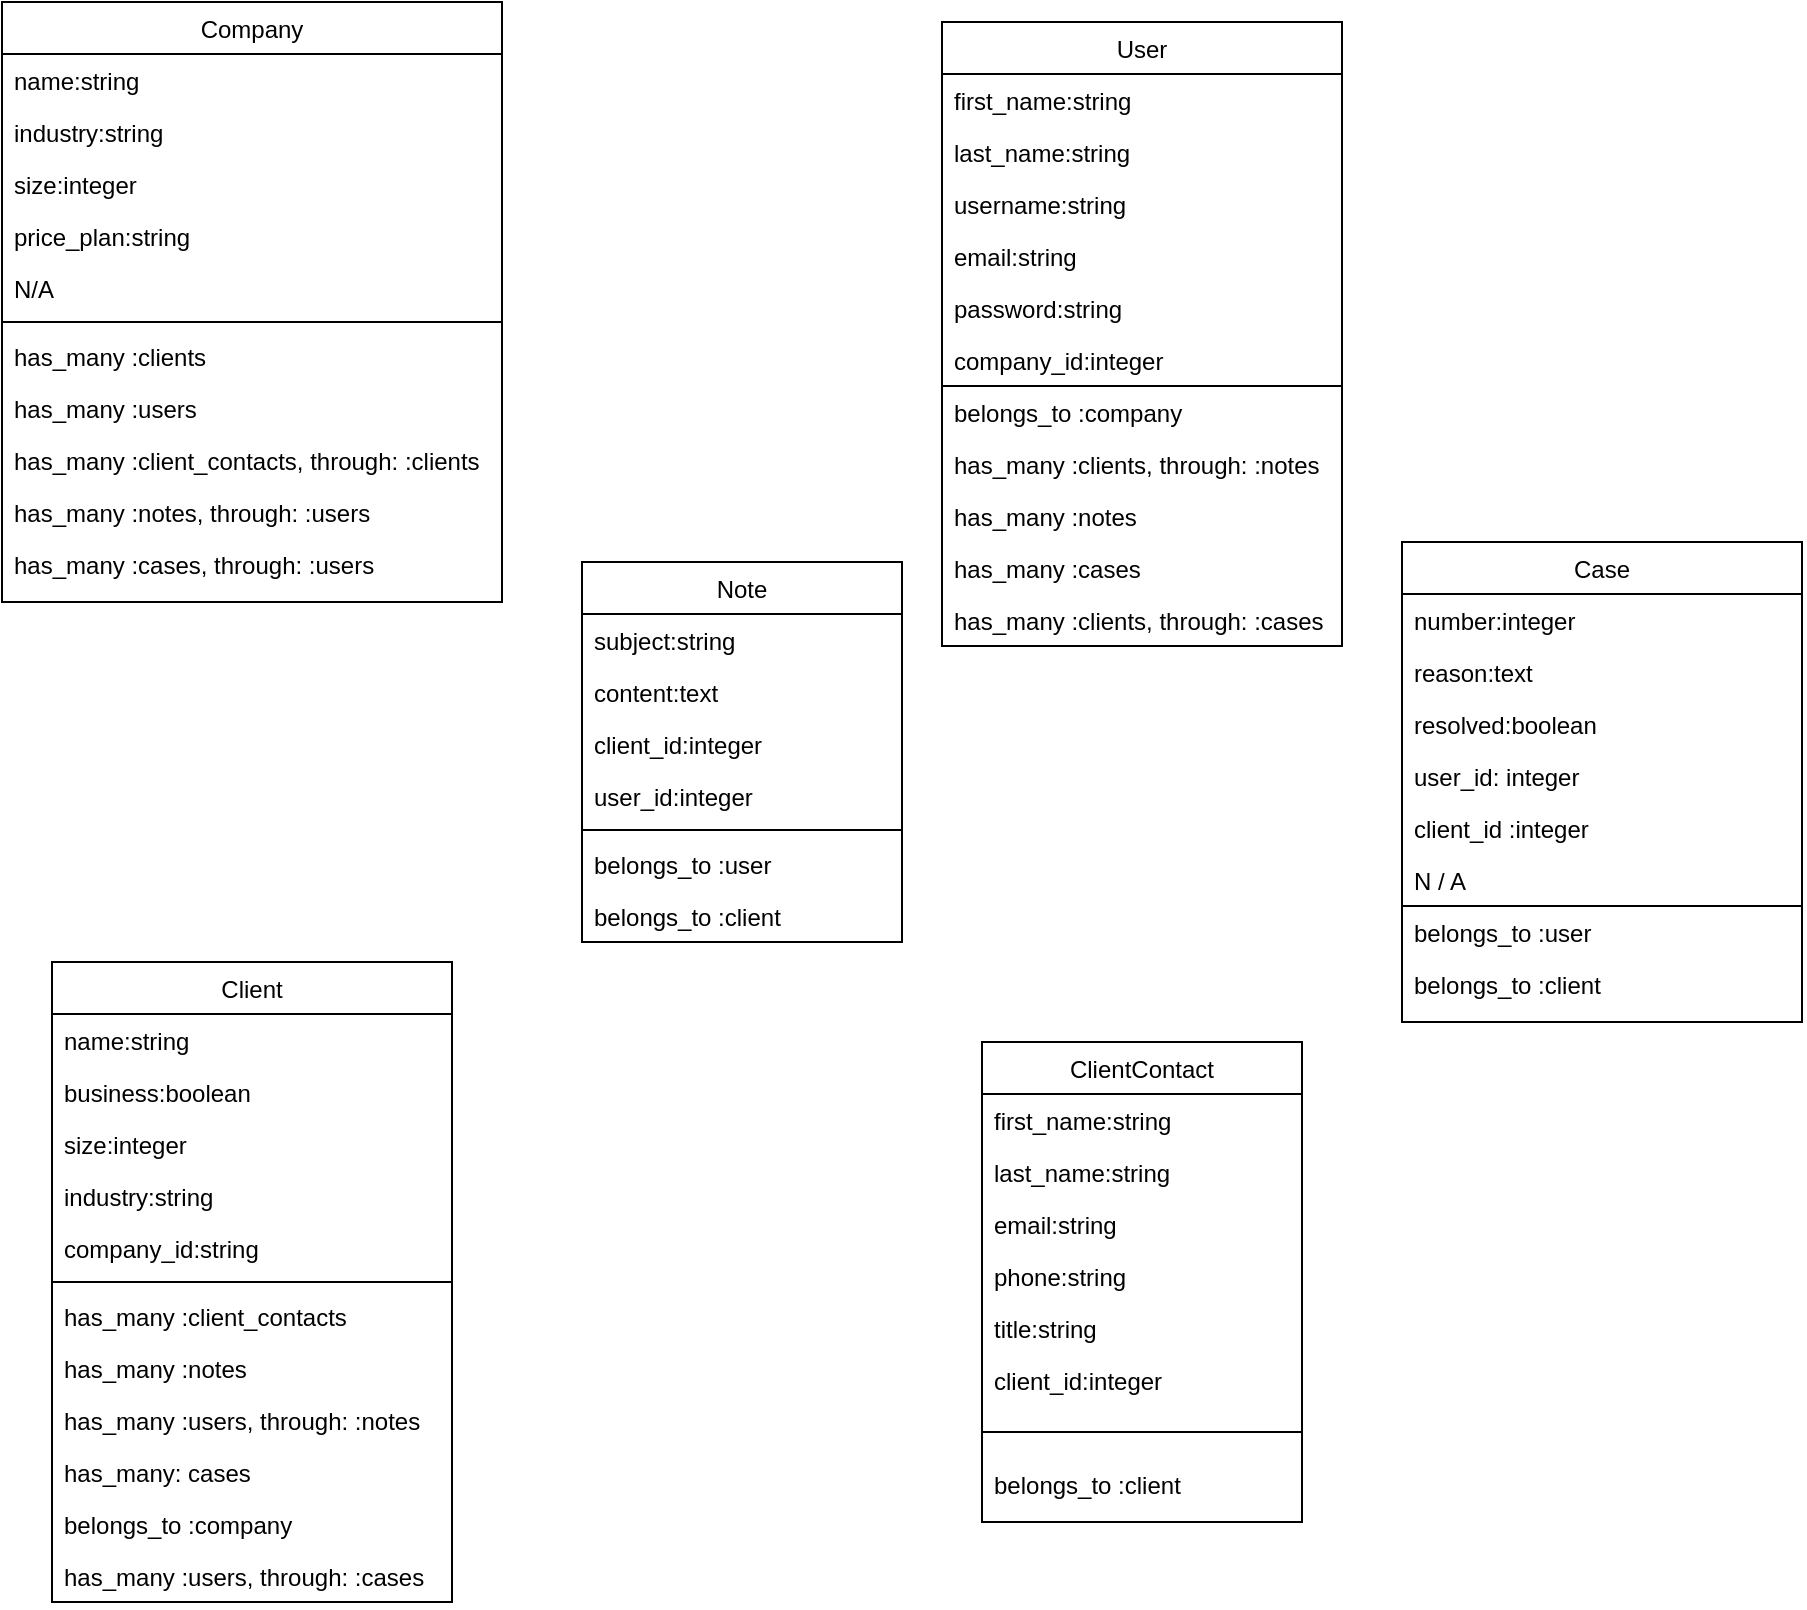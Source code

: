 <mxfile version="14.2.4" type="embed">
    <diagram id="C5RBs43oDa-KdzZeNtuy" name="Page-1">
        <mxGraphModel dx="626" dy="394" grid="1" gridSize="10" guides="1" tooltips="1" connect="1" arrows="1" fold="1" page="1" pageScale="1" pageWidth="827" pageHeight="1169" math="0" shadow="0">
            <root>
                <mxCell id="WIyWlLk6GJQsqaUBKTNV-0"/>
                <mxCell id="WIyWlLk6GJQsqaUBKTNV-1" parent="WIyWlLk6GJQsqaUBKTNV-0"/>
                <mxCell id="zkfFHV4jXpPFQw0GAbJ--17" value="Company" style="swimlane;fontStyle=0;align=center;verticalAlign=top;childLayout=stackLayout;horizontal=1;startSize=26;horizontalStack=0;resizeParent=1;resizeLast=0;collapsible=1;marginBottom=0;rounded=0;shadow=0;strokeWidth=1;" parent="WIyWlLk6GJQsqaUBKTNV-1" vertex="1">
                    <mxGeometry x="50" y="80" width="250" height="300" as="geometry">
                        <mxRectangle x="550" y="140" width="160" height="26" as="alternateBounds"/>
                    </mxGeometry>
                </mxCell>
                <mxCell id="zkfFHV4jXpPFQw0GAbJ--18" value="name:string" style="text;align=left;verticalAlign=top;spacingLeft=4;spacingRight=4;overflow=hidden;rotatable=0;points=[[0,0.5],[1,0.5]];portConstraint=eastwest;" parent="zkfFHV4jXpPFQw0GAbJ--17" vertex="1">
                    <mxGeometry y="26" width="250" height="26" as="geometry"/>
                </mxCell>
                <mxCell id="zkfFHV4jXpPFQw0GAbJ--19" value="industry:string" style="text;align=left;verticalAlign=top;spacingLeft=4;spacingRight=4;overflow=hidden;rotatable=0;points=[[0,0.5],[1,0.5]];portConstraint=eastwest;rounded=0;shadow=0;html=0;" parent="zkfFHV4jXpPFQw0GAbJ--17" vertex="1">
                    <mxGeometry y="52" width="250" height="26" as="geometry"/>
                </mxCell>
                <mxCell id="zkfFHV4jXpPFQw0GAbJ--20" value="size:integer" style="text;align=left;verticalAlign=top;spacingLeft=4;spacingRight=4;overflow=hidden;rotatable=0;points=[[0,0.5],[1,0.5]];portConstraint=eastwest;rounded=0;shadow=0;html=0;" parent="zkfFHV4jXpPFQw0GAbJ--17" vertex="1">
                    <mxGeometry y="78" width="250" height="26" as="geometry"/>
                </mxCell>
                <mxCell id="zkfFHV4jXpPFQw0GAbJ--21" value="price_plan:string" style="text;align=left;verticalAlign=top;spacingLeft=4;spacingRight=4;overflow=hidden;rotatable=0;points=[[0,0.5],[1,0.5]];portConstraint=eastwest;rounded=0;shadow=0;html=0;" parent="zkfFHV4jXpPFQw0GAbJ--17" vertex="1">
                    <mxGeometry y="104" width="250" height="26" as="geometry"/>
                </mxCell>
                <mxCell id="zkfFHV4jXpPFQw0GAbJ--22" value="N/A" style="text;align=left;verticalAlign=top;spacingLeft=4;spacingRight=4;overflow=hidden;rotatable=0;points=[[0,0.5],[1,0.5]];portConstraint=eastwest;rounded=0;shadow=0;html=0;" parent="zkfFHV4jXpPFQw0GAbJ--17" vertex="1">
                    <mxGeometry y="130" width="250" height="26" as="geometry"/>
                </mxCell>
                <mxCell id="zkfFHV4jXpPFQw0GAbJ--23" value="" style="line;html=1;strokeWidth=1;align=left;verticalAlign=middle;spacingTop=-1;spacingLeft=3;spacingRight=3;rotatable=0;labelPosition=right;points=[];portConstraint=eastwest;" parent="zkfFHV4jXpPFQw0GAbJ--17" vertex="1">
                    <mxGeometry y="156" width="250" height="8" as="geometry"/>
                </mxCell>
                <mxCell id="zkfFHV4jXpPFQw0GAbJ--24" value="has_many :clients" style="text;align=left;verticalAlign=top;spacingLeft=4;spacingRight=4;overflow=hidden;rotatable=0;points=[[0,0.5],[1,0.5]];portConstraint=eastwest;" parent="zkfFHV4jXpPFQw0GAbJ--17" vertex="1">
                    <mxGeometry y="164" width="250" height="26" as="geometry"/>
                </mxCell>
                <mxCell id="zkfFHV4jXpPFQw0GAbJ--25" value="has_many :users" style="text;align=left;verticalAlign=top;spacingLeft=4;spacingRight=4;overflow=hidden;rotatable=0;points=[[0,0.5],[1,0.5]];portConstraint=eastwest;" parent="zkfFHV4jXpPFQw0GAbJ--17" vertex="1">
                    <mxGeometry y="190" width="250" height="26" as="geometry"/>
                </mxCell>
                <mxCell id="XPWcIXW-0QcyoB0m13ON-38" value="has_many :client_contacts, through: :clients" style="text;align=left;verticalAlign=top;spacingLeft=4;spacingRight=4;overflow=hidden;rotatable=0;points=[[0,0.5],[1,0.5]];portConstraint=eastwest;" parent="zkfFHV4jXpPFQw0GAbJ--17" vertex="1">
                    <mxGeometry y="216" width="250" height="26" as="geometry"/>
                </mxCell>
                <mxCell id="XPWcIXW-0QcyoB0m13ON-39" value="has_many :notes, through: :users" style="text;align=left;verticalAlign=top;spacingLeft=4;spacingRight=4;overflow=hidden;rotatable=0;points=[[0,0.5],[1,0.5]];portConstraint=eastwest;" parent="zkfFHV4jXpPFQw0GAbJ--17" vertex="1">
                    <mxGeometry y="242" width="250" height="26" as="geometry"/>
                </mxCell>
                <mxCell id="13" value="has_many :cases, through: :users" style="text;align=left;verticalAlign=top;spacingLeft=4;spacingRight=4;overflow=hidden;rotatable=0;points=[[0,0.5],[1,0.5]];portConstraint=eastwest;" vertex="1" parent="zkfFHV4jXpPFQw0GAbJ--17">
                    <mxGeometry y="268" width="250" height="26" as="geometry"/>
                </mxCell>
                <mxCell id="XPWcIXW-0QcyoB0m13ON-2" value="Note" style="swimlane;fontStyle=0;align=center;verticalAlign=top;childLayout=stackLayout;horizontal=1;startSize=26;horizontalStack=0;resizeParent=1;resizeLast=0;collapsible=1;marginBottom=0;rounded=0;shadow=0;strokeWidth=1;" parent="WIyWlLk6GJQsqaUBKTNV-1" vertex="1">
                    <mxGeometry x="340" y="360" width="160" height="190" as="geometry">
                        <mxRectangle x="550" y="140" width="160" height="26" as="alternateBounds"/>
                    </mxGeometry>
                </mxCell>
                <mxCell id="XPWcIXW-0QcyoB0m13ON-3" value="subject:string" style="text;align=left;verticalAlign=top;spacingLeft=4;spacingRight=4;overflow=hidden;rotatable=0;points=[[0,0.5],[1,0.5]];portConstraint=eastwest;" parent="XPWcIXW-0QcyoB0m13ON-2" vertex="1">
                    <mxGeometry y="26" width="160" height="26" as="geometry"/>
                </mxCell>
                <mxCell id="XPWcIXW-0QcyoB0m13ON-4" value="content:text" style="text;align=left;verticalAlign=top;spacingLeft=4;spacingRight=4;overflow=hidden;rotatable=0;points=[[0,0.5],[1,0.5]];portConstraint=eastwest;rounded=0;shadow=0;html=0;" parent="XPWcIXW-0QcyoB0m13ON-2" vertex="1">
                    <mxGeometry y="52" width="160" height="26" as="geometry"/>
                </mxCell>
                <mxCell id="XPWcIXW-0QcyoB0m13ON-5" value="client_id:integer" style="text;align=left;verticalAlign=top;spacingLeft=4;spacingRight=4;overflow=hidden;rotatable=0;points=[[0,0.5],[1,0.5]];portConstraint=eastwest;rounded=0;shadow=0;html=0;" parent="XPWcIXW-0QcyoB0m13ON-2" vertex="1">
                    <mxGeometry y="78" width="160" height="26" as="geometry"/>
                </mxCell>
                <mxCell id="XPWcIXW-0QcyoB0m13ON-6" value="user_id:integer" style="text;align=left;verticalAlign=top;spacingLeft=4;spacingRight=4;overflow=hidden;rotatable=0;points=[[0,0.5],[1,0.5]];portConstraint=eastwest;rounded=0;shadow=0;html=0;" parent="XPWcIXW-0QcyoB0m13ON-2" vertex="1">
                    <mxGeometry y="104" width="160" height="26" as="geometry"/>
                </mxCell>
                <mxCell id="XPWcIXW-0QcyoB0m13ON-8" value="" style="line;html=1;strokeWidth=1;align=left;verticalAlign=middle;spacingTop=-1;spacingLeft=3;spacingRight=3;rotatable=0;labelPosition=right;points=[];portConstraint=eastwest;" parent="XPWcIXW-0QcyoB0m13ON-2" vertex="1">
                    <mxGeometry y="130" width="160" height="8" as="geometry"/>
                </mxCell>
                <mxCell id="XPWcIXW-0QcyoB0m13ON-9" value="belongs_to :user" style="text;align=left;verticalAlign=top;spacingLeft=4;spacingRight=4;overflow=hidden;rotatable=0;points=[[0,0.5],[1,0.5]];portConstraint=eastwest;" parent="XPWcIXW-0QcyoB0m13ON-2" vertex="1">
                    <mxGeometry y="138" width="160" height="26" as="geometry"/>
                </mxCell>
                <mxCell id="XPWcIXW-0QcyoB0m13ON-10" value="belongs_to :client" style="text;align=left;verticalAlign=top;spacingLeft=4;spacingRight=4;overflow=hidden;rotatable=0;points=[[0,0.5],[1,0.5]];portConstraint=eastwest;" parent="XPWcIXW-0QcyoB0m13ON-2" vertex="1">
                    <mxGeometry y="164" width="160" height="26" as="geometry"/>
                </mxCell>
                <mxCell id="XPWcIXW-0QcyoB0m13ON-11" value="User" style="swimlane;fontStyle=0;align=center;verticalAlign=top;childLayout=stackLayout;horizontal=1;startSize=26;horizontalStack=0;resizeParent=1;resizeLast=0;collapsible=1;marginBottom=0;rounded=0;shadow=0;strokeWidth=1;" parent="WIyWlLk6GJQsqaUBKTNV-1" vertex="1">
                    <mxGeometry x="520" y="90" width="200" height="312" as="geometry">
                        <mxRectangle x="550" y="140" width="160" height="26" as="alternateBounds"/>
                    </mxGeometry>
                </mxCell>
                <mxCell id="XPWcIXW-0QcyoB0m13ON-12" value="first_name:string" style="text;align=left;verticalAlign=top;spacingLeft=4;spacingRight=4;overflow=hidden;rotatable=0;points=[[0,0.5],[1,0.5]];portConstraint=eastwest;" parent="XPWcIXW-0QcyoB0m13ON-11" vertex="1">
                    <mxGeometry y="26" width="200" height="26" as="geometry"/>
                </mxCell>
                <mxCell id="XPWcIXW-0QcyoB0m13ON-13" value="last_name:string" style="text;align=left;verticalAlign=top;spacingLeft=4;spacingRight=4;overflow=hidden;rotatable=0;points=[[0,0.5],[1,0.5]];portConstraint=eastwest;rounded=0;shadow=0;html=0;" parent="XPWcIXW-0QcyoB0m13ON-11" vertex="1">
                    <mxGeometry y="52" width="200" height="26" as="geometry"/>
                </mxCell>
                <mxCell id="XPWcIXW-0QcyoB0m13ON-14" value="username:string" style="text;align=left;verticalAlign=top;spacingLeft=4;spacingRight=4;overflow=hidden;rotatable=0;points=[[0,0.5],[1,0.5]];portConstraint=eastwest;rounded=0;shadow=0;html=0;" parent="XPWcIXW-0QcyoB0m13ON-11" vertex="1">
                    <mxGeometry y="78" width="200" height="26" as="geometry"/>
                </mxCell>
                <mxCell id="XPWcIXW-0QcyoB0m13ON-15" value="email:string" style="text;align=left;verticalAlign=top;spacingLeft=4;spacingRight=4;overflow=hidden;rotatable=0;points=[[0,0.5],[1,0.5]];portConstraint=eastwest;rounded=0;shadow=0;html=0;" parent="XPWcIXW-0QcyoB0m13ON-11" vertex="1">
                    <mxGeometry y="104" width="200" height="26" as="geometry"/>
                </mxCell>
                <mxCell id="XPWcIXW-0QcyoB0m13ON-16" value="password:string" style="text;align=left;verticalAlign=top;spacingLeft=4;spacingRight=4;overflow=hidden;rotatable=0;points=[[0,0.5],[1,0.5]];portConstraint=eastwest;rounded=0;shadow=0;html=0;" parent="XPWcIXW-0QcyoB0m13ON-11" vertex="1">
                    <mxGeometry y="130" width="200" height="26" as="geometry"/>
                </mxCell>
                <mxCell id="XPWcIXW-0QcyoB0m13ON-45" value="company_id:integer" style="text;align=left;verticalAlign=top;spacingLeft=4;spacingRight=4;overflow=hidden;rotatable=0;points=[[0,0.5],[1,0.5]];portConstraint=eastwest;rounded=0;shadow=0;html=0;" parent="XPWcIXW-0QcyoB0m13ON-11" vertex="1">
                    <mxGeometry y="156" width="200" height="26" as="geometry"/>
                </mxCell>
                <mxCell id="XPWcIXW-0QcyoB0m13ON-46" value="" style="endArrow=none;html=1;" parent="XPWcIXW-0QcyoB0m13ON-11" edge="1">
                    <mxGeometry width="50" height="50" relative="1" as="geometry">
                        <mxPoint y="182" as="sourcePoint"/>
                        <mxPoint x="200" y="182" as="targetPoint"/>
                    </mxGeometry>
                </mxCell>
                <mxCell id="XPWcIXW-0QcyoB0m13ON-52" value="belongs_to :company" style="text;align=left;verticalAlign=top;spacingLeft=4;spacingRight=4;overflow=hidden;rotatable=0;points=[[0,0.5],[1,0.5]];portConstraint=eastwest;" parent="XPWcIXW-0QcyoB0m13ON-11" vertex="1">
                    <mxGeometry y="182" width="200" height="26" as="geometry"/>
                </mxCell>
                <mxCell id="XPWcIXW-0QcyoB0m13ON-51" value="has_many :clients, through: :notes" style="text;align=left;verticalAlign=top;spacingLeft=4;spacingRight=4;overflow=hidden;rotatable=0;points=[[0,0.5],[1,0.5]];portConstraint=eastwest;" parent="XPWcIXW-0QcyoB0m13ON-11" vertex="1">
                    <mxGeometry y="208" width="200" height="26" as="geometry"/>
                </mxCell>
                <mxCell id="XPWcIXW-0QcyoB0m13ON-50" value="has_many :notes" style="text;align=left;verticalAlign=top;spacingLeft=4;spacingRight=4;overflow=hidden;rotatable=0;points=[[0,0.5],[1,0.5]];portConstraint=eastwest;" parent="XPWcIXW-0QcyoB0m13ON-11" vertex="1">
                    <mxGeometry y="234" width="200" height="26" as="geometry"/>
                </mxCell>
                <mxCell id="11" value="has_many :cases" style="text;align=left;verticalAlign=top;spacingLeft=4;spacingRight=4;overflow=hidden;rotatable=0;points=[[0,0.5],[1,0.5]];portConstraint=eastwest;" vertex="1" parent="XPWcIXW-0QcyoB0m13ON-11">
                    <mxGeometry y="260" width="200" height="26" as="geometry"/>
                </mxCell>
                <mxCell id="14" value="has_many :clients, through: :cases" style="text;align=left;verticalAlign=top;spacingLeft=4;spacingRight=4;overflow=hidden;rotatable=0;points=[[0,0.5],[1,0.5]];portConstraint=eastwest;" vertex="1" parent="XPWcIXW-0QcyoB0m13ON-11">
                    <mxGeometry y="286" width="200" height="26" as="geometry"/>
                </mxCell>
                <mxCell id="XPWcIXW-0QcyoB0m13ON-20" value="Client" style="swimlane;fontStyle=0;align=center;verticalAlign=top;childLayout=stackLayout;horizontal=1;startSize=26;horizontalStack=0;resizeParent=1;resizeLast=0;collapsible=1;marginBottom=0;rounded=0;shadow=0;strokeWidth=1;" parent="WIyWlLk6GJQsqaUBKTNV-1" vertex="1">
                    <mxGeometry x="75" y="560" width="200" height="320" as="geometry">
                        <mxRectangle x="550" y="140" width="160" height="26" as="alternateBounds"/>
                    </mxGeometry>
                </mxCell>
                <mxCell id="XPWcIXW-0QcyoB0m13ON-21" value="name:string" style="text;align=left;verticalAlign=top;spacingLeft=4;spacingRight=4;overflow=hidden;rotatable=0;points=[[0,0.5],[1,0.5]];portConstraint=eastwest;" parent="XPWcIXW-0QcyoB0m13ON-20" vertex="1">
                    <mxGeometry y="26" width="200" height="26" as="geometry"/>
                </mxCell>
                <mxCell id="XPWcIXW-0QcyoB0m13ON-22" value="business:boolean" style="text;align=left;verticalAlign=top;spacingLeft=4;spacingRight=4;overflow=hidden;rotatable=0;points=[[0,0.5],[1,0.5]];portConstraint=eastwest;rounded=0;shadow=0;html=0;" parent="XPWcIXW-0QcyoB0m13ON-20" vertex="1">
                    <mxGeometry y="52" width="200" height="26" as="geometry"/>
                </mxCell>
                <mxCell id="XPWcIXW-0QcyoB0m13ON-23" value="size:integer" style="text;align=left;verticalAlign=top;spacingLeft=4;spacingRight=4;overflow=hidden;rotatable=0;points=[[0,0.5],[1,0.5]];portConstraint=eastwest;rounded=0;shadow=0;html=0;" parent="XPWcIXW-0QcyoB0m13ON-20" vertex="1">
                    <mxGeometry y="78" width="200" height="26" as="geometry"/>
                </mxCell>
                <mxCell id="XPWcIXW-0QcyoB0m13ON-24" value="industry:string" style="text;align=left;verticalAlign=top;spacingLeft=4;spacingRight=4;overflow=hidden;rotatable=0;points=[[0,0.5],[1,0.5]];portConstraint=eastwest;rounded=0;shadow=0;html=0;" parent="XPWcIXW-0QcyoB0m13ON-20" vertex="1">
                    <mxGeometry y="104" width="200" height="26" as="geometry"/>
                </mxCell>
                <mxCell id="XPWcIXW-0QcyoB0m13ON-25" value="company_id:string" style="text;align=left;verticalAlign=top;spacingLeft=4;spacingRight=4;overflow=hidden;rotatable=0;points=[[0,0.5],[1,0.5]];portConstraint=eastwest;rounded=0;shadow=0;html=0;" parent="XPWcIXW-0QcyoB0m13ON-20" vertex="1">
                    <mxGeometry y="130" width="200" height="26" as="geometry"/>
                </mxCell>
                <mxCell id="XPWcIXW-0QcyoB0m13ON-26" value="" style="line;html=1;strokeWidth=1;align=left;verticalAlign=middle;spacingTop=-1;spacingLeft=3;spacingRight=3;rotatable=0;labelPosition=right;points=[];portConstraint=eastwest;" parent="XPWcIXW-0QcyoB0m13ON-20" vertex="1">
                    <mxGeometry y="156" width="200" height="8" as="geometry"/>
                </mxCell>
                <mxCell id="XPWcIXW-0QcyoB0m13ON-27" value="has_many :client_contacts" style="text;align=left;verticalAlign=top;spacingLeft=4;spacingRight=4;overflow=hidden;rotatable=0;points=[[0,0.5],[1,0.5]];portConstraint=eastwest;" parent="XPWcIXW-0QcyoB0m13ON-20" vertex="1">
                    <mxGeometry y="164" width="200" height="26" as="geometry"/>
                </mxCell>
                <mxCell id="XPWcIXW-0QcyoB0m13ON-28" value="has_many :notes" style="text;align=left;verticalAlign=top;spacingLeft=4;spacingRight=4;overflow=hidden;rotatable=0;points=[[0,0.5],[1,0.5]];portConstraint=eastwest;" parent="XPWcIXW-0QcyoB0m13ON-20" vertex="1">
                    <mxGeometry y="190" width="200" height="26" as="geometry"/>
                </mxCell>
                <mxCell id="XPWcIXW-0QcyoB0m13ON-40" value="has_many :users, through: :notes" style="text;align=left;verticalAlign=top;spacingLeft=4;spacingRight=4;overflow=hidden;rotatable=0;points=[[0,0.5],[1,0.5]];portConstraint=eastwest;" parent="XPWcIXW-0QcyoB0m13ON-20" vertex="1">
                    <mxGeometry y="216" width="200" height="26" as="geometry"/>
                </mxCell>
                <mxCell id="XPWcIXW-0QcyoB0m13ON-41" value="has_many: cases" style="text;align=left;verticalAlign=top;spacingLeft=4;spacingRight=4;overflow=hidden;rotatable=0;points=[[0,0.5],[1,0.5]];portConstraint=eastwest;" parent="XPWcIXW-0QcyoB0m13ON-20" vertex="1">
                    <mxGeometry y="242" width="200" height="26" as="geometry"/>
                </mxCell>
                <mxCell id="12" value="belongs_to :company" style="text;align=left;verticalAlign=top;spacingLeft=4;spacingRight=4;overflow=hidden;rotatable=0;points=[[0,0.5],[1,0.5]];portConstraint=eastwest;" vertex="1" parent="XPWcIXW-0QcyoB0m13ON-20">
                    <mxGeometry y="268" width="200" height="26" as="geometry"/>
                </mxCell>
                <mxCell id="15" value="has_many :users, through: :cases" style="text;align=left;verticalAlign=top;spacingLeft=4;spacingRight=4;overflow=hidden;rotatable=0;points=[[0,0.5],[1,0.5]];portConstraint=eastwest;" vertex="1" parent="XPWcIXW-0QcyoB0m13ON-20">
                    <mxGeometry y="294" width="200" height="26" as="geometry"/>
                </mxCell>
                <mxCell id="XPWcIXW-0QcyoB0m13ON-29" value="ClientContact" style="swimlane;fontStyle=0;align=center;verticalAlign=top;childLayout=stackLayout;horizontal=1;startSize=26;horizontalStack=0;resizeParent=1;resizeLast=0;collapsible=1;marginBottom=0;rounded=0;shadow=0;strokeWidth=1;" parent="WIyWlLk6GJQsqaUBKTNV-1" vertex="1">
                    <mxGeometry x="540" y="600" width="160" height="240" as="geometry">
                        <mxRectangle x="550" y="140" width="160" height="26" as="alternateBounds"/>
                    </mxGeometry>
                </mxCell>
                <mxCell id="XPWcIXW-0QcyoB0m13ON-30" value="first_name:string" style="text;align=left;verticalAlign=top;spacingLeft=4;spacingRight=4;overflow=hidden;rotatable=0;points=[[0,0.5],[1,0.5]];portConstraint=eastwest;" parent="XPWcIXW-0QcyoB0m13ON-29" vertex="1">
                    <mxGeometry y="26" width="160" height="26" as="geometry"/>
                </mxCell>
                <mxCell id="XPWcIXW-0QcyoB0m13ON-31" value="last_name:string" style="text;align=left;verticalAlign=top;spacingLeft=4;spacingRight=4;overflow=hidden;rotatable=0;points=[[0,0.5],[1,0.5]];portConstraint=eastwest;rounded=0;shadow=0;html=0;" parent="XPWcIXW-0QcyoB0m13ON-29" vertex="1">
                    <mxGeometry y="52" width="160" height="26" as="geometry"/>
                </mxCell>
                <mxCell id="XPWcIXW-0QcyoB0m13ON-32" value="email:string" style="text;align=left;verticalAlign=top;spacingLeft=4;spacingRight=4;overflow=hidden;rotatable=0;points=[[0,0.5],[1,0.5]];portConstraint=eastwest;rounded=0;shadow=0;html=0;" parent="XPWcIXW-0QcyoB0m13ON-29" vertex="1">
                    <mxGeometry y="78" width="160" height="26" as="geometry"/>
                </mxCell>
                <mxCell id="XPWcIXW-0QcyoB0m13ON-33" value="phone:string" style="text;align=left;verticalAlign=top;spacingLeft=4;spacingRight=4;overflow=hidden;rotatable=0;points=[[0,0.5],[1,0.5]];portConstraint=eastwest;rounded=0;shadow=0;html=0;" parent="XPWcIXW-0QcyoB0m13ON-29" vertex="1">
                    <mxGeometry y="104" width="160" height="26" as="geometry"/>
                </mxCell>
                <mxCell id="XPWcIXW-0QcyoB0m13ON-34" value="title:string" style="text;align=left;verticalAlign=top;spacingLeft=4;spacingRight=4;overflow=hidden;rotatable=0;points=[[0,0.5],[1,0.5]];portConstraint=eastwest;rounded=0;shadow=0;html=0;" parent="XPWcIXW-0QcyoB0m13ON-29" vertex="1">
                    <mxGeometry y="130" width="160" height="26" as="geometry"/>
                </mxCell>
                <mxCell id="XPWcIXW-0QcyoB0m13ON-43" value="client_id:integer" style="text;align=left;verticalAlign=top;spacingLeft=4;spacingRight=4;overflow=hidden;rotatable=0;points=[[0,0.5],[1,0.5]];portConstraint=eastwest;rounded=0;shadow=0;html=0;" parent="XPWcIXW-0QcyoB0m13ON-29" vertex="1">
                    <mxGeometry y="156" width="160" height="26" as="geometry"/>
                </mxCell>
                <mxCell id="XPWcIXW-0QcyoB0m13ON-35" value="" style="line;html=1;strokeWidth=1;align=left;verticalAlign=middle;spacingTop=-1;spacingLeft=3;spacingRight=3;rotatable=0;labelPosition=right;points=[];portConstraint=eastwest;" parent="XPWcIXW-0QcyoB0m13ON-29" vertex="1">
                    <mxGeometry y="182" width="160" height="26" as="geometry"/>
                </mxCell>
                <mxCell id="XPWcIXW-0QcyoB0m13ON-36" value="belongs_to :client" style="text;align=left;verticalAlign=top;spacingLeft=4;spacingRight=4;overflow=hidden;rotatable=0;points=[[0,0.5],[1,0.5]];portConstraint=eastwest;" parent="XPWcIXW-0QcyoB0m13ON-29" vertex="1">
                    <mxGeometry y="208" width="160" height="32" as="geometry"/>
                </mxCell>
                <mxCell id="0" value="Case" style="swimlane;fontStyle=0;align=center;verticalAlign=top;childLayout=stackLayout;horizontal=1;startSize=26;horizontalStack=0;resizeParent=1;resizeLast=0;collapsible=1;marginBottom=0;rounded=0;shadow=0;strokeWidth=1;" vertex="1" parent="WIyWlLk6GJQsqaUBKTNV-1">
                    <mxGeometry x="750" y="350" width="200" height="240" as="geometry">
                        <mxRectangle x="550" y="140" width="160" height="26" as="alternateBounds"/>
                    </mxGeometry>
                </mxCell>
                <mxCell id="1" value="number:integer" style="text;align=left;verticalAlign=top;spacingLeft=4;spacingRight=4;overflow=hidden;rotatable=0;points=[[0,0.5],[1,0.5]];portConstraint=eastwest;" vertex="1" parent="0">
                    <mxGeometry y="26" width="200" height="26" as="geometry"/>
                </mxCell>
                <mxCell id="2" value="reason:text" style="text;align=left;verticalAlign=top;spacingLeft=4;spacingRight=4;overflow=hidden;rotatable=0;points=[[0,0.5],[1,0.5]];portConstraint=eastwest;rounded=0;shadow=0;html=0;" vertex="1" parent="0">
                    <mxGeometry y="52" width="200" height="26" as="geometry"/>
                </mxCell>
                <mxCell id="3" value="resolved:boolean" style="text;align=left;verticalAlign=top;spacingLeft=4;spacingRight=4;overflow=hidden;rotatable=0;points=[[0,0.5],[1,0.5]];portConstraint=eastwest;rounded=0;shadow=0;html=0;" vertex="1" parent="0">
                    <mxGeometry y="78" width="200" height="26" as="geometry"/>
                </mxCell>
                <mxCell id="4" value="user_id: integer" style="text;align=left;verticalAlign=top;spacingLeft=4;spacingRight=4;overflow=hidden;rotatable=0;points=[[0,0.5],[1,0.5]];portConstraint=eastwest;rounded=0;shadow=0;html=0;" vertex="1" parent="0">
                    <mxGeometry y="104" width="200" height="26" as="geometry"/>
                </mxCell>
                <mxCell id="5" value="client_id :integer" style="text;align=left;verticalAlign=top;spacingLeft=4;spacingRight=4;overflow=hidden;rotatable=0;points=[[0,0.5],[1,0.5]];portConstraint=eastwest;rounded=0;shadow=0;html=0;" vertex="1" parent="0">
                    <mxGeometry y="130" width="200" height="26" as="geometry"/>
                </mxCell>
                <mxCell id="6" value="N / A" style="text;align=left;verticalAlign=top;spacingLeft=4;spacingRight=4;overflow=hidden;rotatable=0;points=[[0,0.5],[1,0.5]];portConstraint=eastwest;rounded=0;shadow=0;html=0;" vertex="1" parent="0">
                    <mxGeometry y="156" width="200" height="26" as="geometry"/>
                </mxCell>
                <mxCell id="7" value="" style="endArrow=none;html=1;" edge="1" parent="0">
                    <mxGeometry width="50" height="50" relative="1" as="geometry">
                        <mxPoint y="182" as="sourcePoint"/>
                        <mxPoint x="200" y="182" as="targetPoint"/>
                    </mxGeometry>
                </mxCell>
                <mxCell id="8" value="belongs_to :user" style="text;align=left;verticalAlign=top;spacingLeft=4;spacingRight=4;overflow=hidden;rotatable=0;points=[[0,0.5],[1,0.5]];portConstraint=eastwest;" vertex="1" parent="0">
                    <mxGeometry y="182" width="200" height="26" as="geometry"/>
                </mxCell>
                <mxCell id="9" value="belongs_to :client" style="text;align=left;verticalAlign=top;spacingLeft=4;spacingRight=4;overflow=hidden;rotatable=0;points=[[0,0.5],[1,0.5]];portConstraint=eastwest;" vertex="1" parent="0">
                    <mxGeometry y="208" width="200" height="26" as="geometry"/>
                </mxCell>
            </root>
        </mxGraphModel>
    </diagram>
</mxfile>